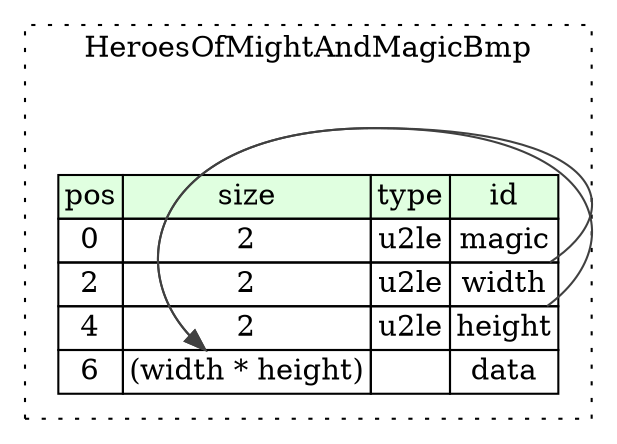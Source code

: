 digraph {
	rankdir=LR;
	node [shape=plaintext];
	subgraph cluster__heroes_of_might_and_magic_bmp {
		label="HeroesOfMightAndMagicBmp";
		graph[style=dotted];

		heroes_of_might_and_magic_bmp__seq [label=<<TABLE BORDER="0" CELLBORDER="1" CELLSPACING="0">
			<TR><TD BGCOLOR="#E0FFE0">pos</TD><TD BGCOLOR="#E0FFE0">size</TD><TD BGCOLOR="#E0FFE0">type</TD><TD BGCOLOR="#E0FFE0">id</TD></TR>
			<TR><TD PORT="magic_pos">0</TD><TD PORT="magic_size">2</TD><TD>u2le</TD><TD PORT="magic_type">magic</TD></TR>
			<TR><TD PORT="width_pos">2</TD><TD PORT="width_size">2</TD><TD>u2le</TD><TD PORT="width_type">width</TD></TR>
			<TR><TD PORT="height_pos">4</TD><TD PORT="height_size">2</TD><TD>u2le</TD><TD PORT="height_type">height</TD></TR>
			<TR><TD PORT="data_pos">6</TD><TD PORT="data_size">(width * height)</TD><TD></TD><TD PORT="data_type">data</TD></TR>
		</TABLE>>];
	}
	heroes_of_might_and_magic_bmp__seq:width_type -> heroes_of_might_and_magic_bmp__seq:data_size [color="#404040"];
	heroes_of_might_and_magic_bmp__seq:height_type -> heroes_of_might_and_magic_bmp__seq:data_size [color="#404040"];
}
